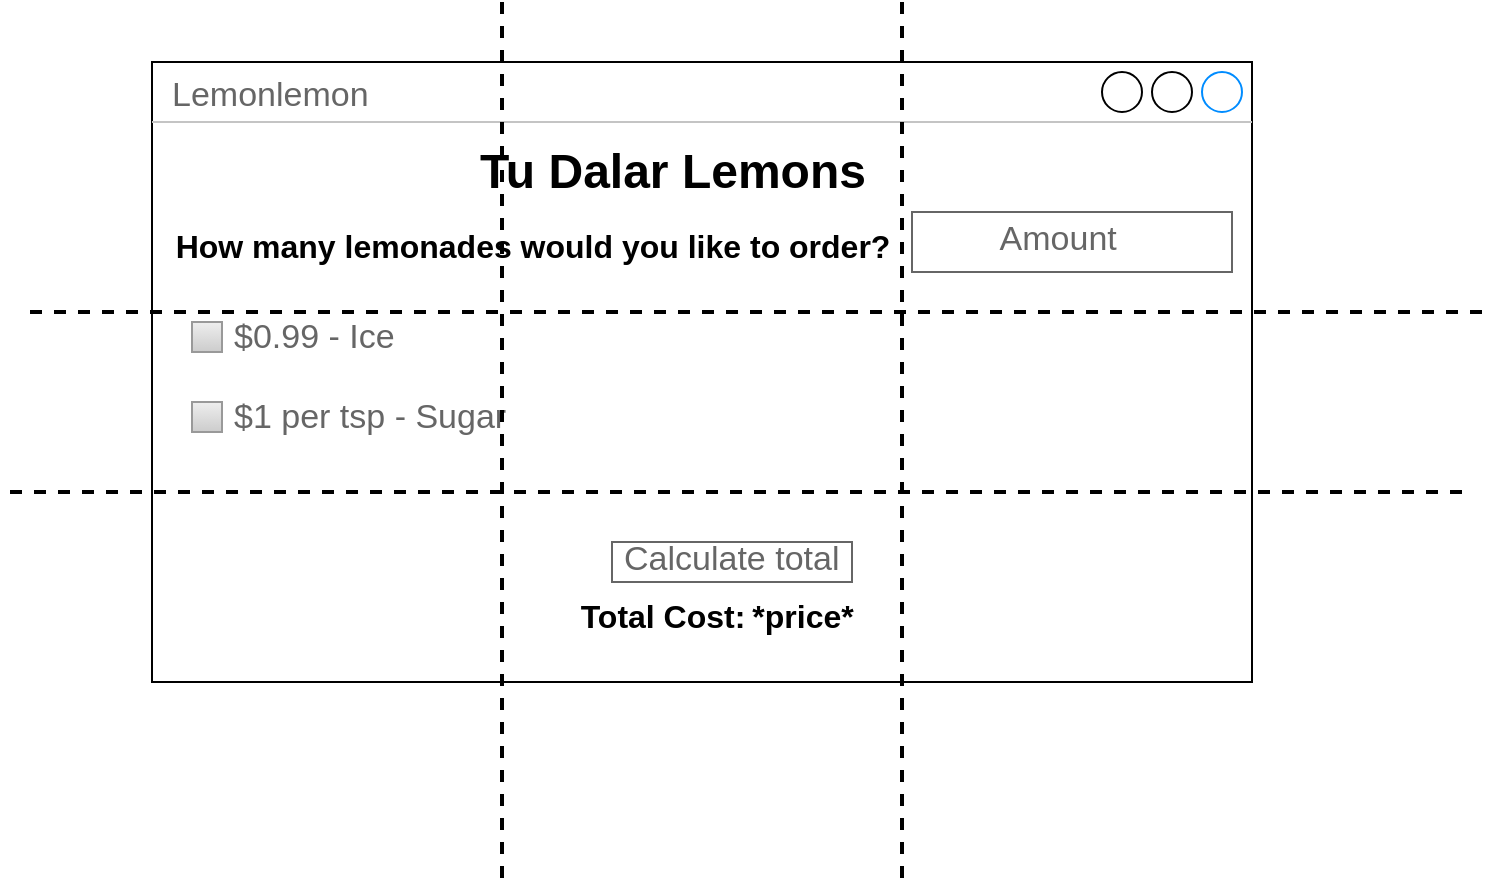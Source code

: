 <mxfile>
    <diagram id="ShvCZZ15bpoVItl6cWTS" name="Page-1">
        <mxGraphModel dx="1686" dy="1589" grid="1" gridSize="10" guides="1" tooltips="1" connect="1" arrows="1" fold="1" page="1" pageScale="1" pageWidth="850" pageHeight="1100" math="0" shadow="0">
            <root>
                <mxCell id="0"/>
                <mxCell id="1" parent="0"/>
                <mxCell id="2" value="Lemonlemon" style="strokeWidth=1;shadow=0;dashed=0;align=center;html=1;shape=mxgraph.mockup.containers.window;align=left;verticalAlign=top;spacingLeft=8;strokeColor2=#008cff;strokeColor3=#c4c4c4;fontColor=#666666;mainText=;fontSize=17;labelBackgroundColor=none;whiteSpace=wrap;" parent="1" vertex="1">
                    <mxGeometry x="30" y="-10" width="550" height="310" as="geometry"/>
                </mxCell>
                <mxCell id="5" value="&lt;font style=&quot;font-size: 16px;&quot;&gt;How many lemonades would you like to order?&lt;/font&gt;" style="text;strokeColor=none;fillColor=none;html=1;fontSize=24;fontStyle=1;verticalAlign=middle;align=center;" parent="1" vertex="1">
                    <mxGeometry x="170" y="45" width="100" height="70" as="geometry"/>
                </mxCell>
                <mxCell id="21" value="&lt;font style=&quot;font-size: 16px;&quot;&gt;Total Cost:&lt;/font&gt;" style="text;strokeColor=none;fillColor=none;html=1;fontSize=24;fontStyle=1;verticalAlign=middle;align=center;" parent="1" vertex="1">
                    <mxGeometry x="230" y="230" width="110" height="70" as="geometry"/>
                </mxCell>
                <mxCell id="26" value="$0.99 - Ice" style="strokeWidth=1;shadow=0;dashed=0;align=center;html=1;shape=mxgraph.mockup.forms.rrect;rSize=0;fillColor=#eeeeee;strokeColor=#999999;gradientColor=#cccccc;align=left;spacingLeft=4;fontSize=17;fontColor=#666666;labelPosition=right;" parent="1" vertex="1">
                    <mxGeometry x="50" y="120" width="15" height="15" as="geometry"/>
                </mxCell>
                <mxCell id="31" value="$1 per tsp - Sugar" style="strokeWidth=1;shadow=0;dashed=0;align=center;html=1;shape=mxgraph.mockup.forms.rrect;rSize=0;fillColor=#eeeeee;strokeColor=#999999;gradientColor=#cccccc;align=left;spacingLeft=4;fontSize=17;fontColor=#666666;labelPosition=right;" parent="1" vertex="1">
                    <mxGeometry x="50" y="160" width="15" height="15" as="geometry"/>
                </mxCell>
                <mxCell id="35" value="Calculate total" style="strokeWidth=1;shadow=0;dashed=0;align=center;html=1;shape=mxgraph.mockup.text.textBox;fontColor=#666666;align=left;fontSize=17;spacingLeft=4;spacingTop=-3;whiteSpace=wrap;strokeColor=#666666;mainText=" parent="1" vertex="1">
                    <mxGeometry x="260" y="230" width="120" height="20" as="geometry"/>
                </mxCell>
                <mxCell id="36" value="" style="line;strokeWidth=2;direction=south;html=1;dashed=1;" parent="1" vertex="1">
                    <mxGeometry x="200" y="-40" width="10" height="440" as="geometry"/>
                </mxCell>
                <mxCell id="37" value="" style="line;strokeWidth=2;direction=south;html=1;dashed=1;" parent="1" vertex="1">
                    <mxGeometry x="400" y="-40" width="10" height="440" as="geometry"/>
                </mxCell>
                <mxCell id="40" value="" style="line;strokeWidth=2;direction=south;html=1;rotation=90;dashed=1;" parent="1" vertex="1">
                    <mxGeometry x="300" y="-160" width="40" height="730" as="geometry"/>
                </mxCell>
                <mxCell id="41" value="&lt;div style=&quot;text-align: center;&quot;&gt;&lt;span style=&quot;white-space: pre;&quot;&gt;&#x9;&lt;/span&gt;Amount&lt;br&gt;&lt;/div&gt;" style="strokeWidth=1;shadow=0;dashed=0;align=center;html=1;shape=mxgraph.mockup.text.textBox;fontColor=#666666;align=left;fontSize=17;spacingLeft=4;spacingTop=-3;whiteSpace=wrap;strokeColor=#666666;mainText=" vertex="1" parent="1">
                    <mxGeometry x="410" y="65" width="160" height="30" as="geometry"/>
                </mxCell>
                <mxCell id="42" value="&lt;span&gt;Tu Dalar Lemons&lt;/span&gt;" style="text;strokeColor=none;fillColor=none;html=1;fontSize=24;fontStyle=1;verticalAlign=middle;align=center;" vertex="1" parent="1">
                    <mxGeometry x="240" y="10" width="100" height="70" as="geometry"/>
                </mxCell>
                <mxCell id="45" value="&lt;span style=&quot;font-size: 16px;&quot;&gt;*price*&lt;/span&gt;" style="text;strokeColor=none;fillColor=none;html=1;fontSize=24;fontStyle=1;verticalAlign=middle;align=center;" vertex="1" parent="1">
                    <mxGeometry x="300" y="230" width="110" height="70" as="geometry"/>
                </mxCell>
                <mxCell id="46" value="" style="line;strokeWidth=2;direction=south;html=1;rotation=90;dashed=1;" vertex="1" parent="1">
                    <mxGeometry x="310" y="-250" width="40" height="730" as="geometry"/>
                </mxCell>
            </root>
        </mxGraphModel>
    </diagram>
</mxfile>
